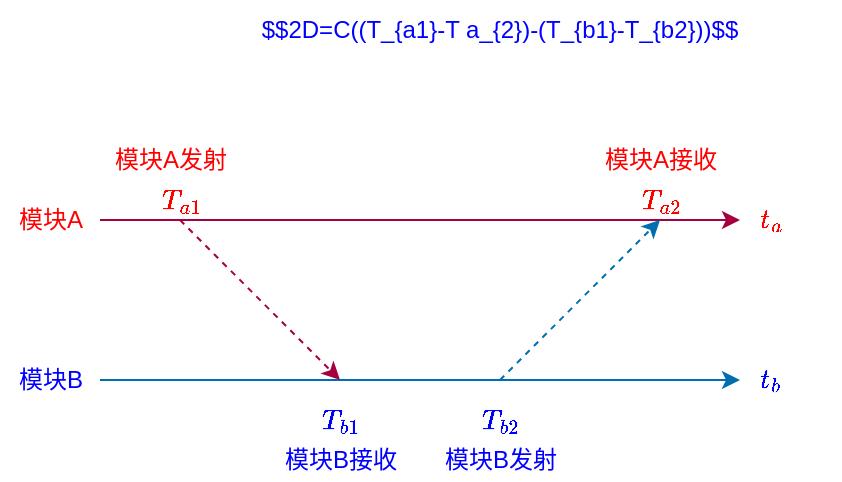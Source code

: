 <mxfile version="16.2.7" type="github">
  <diagram id="OW3oodiwdegHOIOCv6Dr" name="Page-1">
    <mxGraphModel dx="630" dy="362" grid="1" gridSize="10" guides="1" tooltips="1" connect="1" arrows="1" fold="1" page="1" pageScale="1" pageWidth="827" pageHeight="1169" math="1" shadow="0">
      <root>
        <mxCell id="0" />
        <mxCell id="1" parent="0" />
        <mxCell id="OlnVC5k6Rq6hU-Ws5wtK-50" value="" style="group" vertex="1" connectable="0" parent="1">
          <mxGeometry x="130" y="110" width="420" height="170" as="geometry" />
        </mxCell>
        <mxCell id="OlnVC5k6Rq6hU-Ws5wtK-1" value="" style="endArrow=classic;html=1;rounded=0;fillColor=#d80073;strokeColor=#A50040;" edge="1" parent="OlnVC5k6Rq6hU-Ws5wtK-50">
          <mxGeometry width="50" height="50" relative="1" as="geometry">
            <mxPoint x="50" y="40" as="sourcePoint" />
            <mxPoint x="370" y="40" as="targetPoint" />
          </mxGeometry>
        </mxCell>
        <mxCell id="OlnVC5k6Rq6hU-Ws5wtK-2" value="" style="endArrow=classic;html=1;rounded=0;fillColor=#1ba1e2;strokeColor=#006EAF;" edge="1" parent="OlnVC5k6Rq6hU-Ws5wtK-50">
          <mxGeometry width="50" height="50" relative="1" as="geometry">
            <mxPoint x="50" y="120" as="sourcePoint" />
            <mxPoint x="370" y="120" as="targetPoint" />
          </mxGeometry>
        </mxCell>
        <mxCell id="OlnVC5k6Rq6hU-Ws5wtK-3" value="" style="endArrow=classic;html=1;rounded=0;fillColor=#d80073;strokeColor=#A50040;dashed=1;" edge="1" parent="OlnVC5k6Rq6hU-Ws5wtK-50">
          <mxGeometry width="50" height="50" relative="1" as="geometry">
            <mxPoint x="90" y="40" as="sourcePoint" />
            <mxPoint x="170" y="120" as="targetPoint" />
          </mxGeometry>
        </mxCell>
        <mxCell id="OlnVC5k6Rq6hU-Ws5wtK-6" value="" style="endArrow=classic;html=1;rounded=0;fillColor=#1ba1e2;strokeColor=#006EAF;dashed=1;" edge="1" parent="OlnVC5k6Rq6hU-Ws5wtK-50">
          <mxGeometry width="50" height="50" relative="1" as="geometry">
            <mxPoint x="250" y="120" as="sourcePoint" />
            <mxPoint x="330" y="40" as="targetPoint" />
          </mxGeometry>
        </mxCell>
        <mxCell id="OlnVC5k6Rq6hU-Ws5wtK-8" value="&lt;span&gt;$$T_{a1}$$&lt;/span&gt;" style="text;html=1;align=center;verticalAlign=middle;resizable=0;points=[];autosize=1;fontColor=#FF0000;" vertex="1" parent="OlnVC5k6Rq6hU-Ws5wtK-50">
          <mxGeometry x="50" y="20" width="80" height="20" as="geometry" />
        </mxCell>
        <mxCell id="OlnVC5k6Rq6hU-Ws5wtK-11" value="&lt;span&gt;$$T_{a2}$$&lt;/span&gt;" style="text;html=1;align=center;verticalAlign=middle;resizable=0;points=[];autosize=1;strokeColor=none;fillColor=none;fontColor=#FF0000;" vertex="1" parent="OlnVC5k6Rq6hU-Ws5wtK-50">
          <mxGeometry x="290" y="20" width="80" height="20" as="geometry" />
        </mxCell>
        <mxCell id="OlnVC5k6Rq6hU-Ws5wtK-12" value="&lt;span&gt;$$T_{b1}$$&lt;/span&gt;" style="text;html=1;align=center;verticalAlign=middle;resizable=0;points=[];autosize=1;strokeColor=none;fillColor=none;fontColor=#0000FF;" vertex="1" parent="OlnVC5k6Rq6hU-Ws5wtK-50">
          <mxGeometry x="130" y="130" width="80" height="20" as="geometry" />
        </mxCell>
        <mxCell id="OlnVC5k6Rq6hU-Ws5wtK-13" value="&lt;span&gt;$$T_{b2}$$&lt;/span&gt;" style="text;html=1;align=center;verticalAlign=middle;resizable=0;points=[];autosize=1;strokeColor=none;fillColor=none;fontColor=#0000FF;" vertex="1" parent="OlnVC5k6Rq6hU-Ws5wtK-50">
          <mxGeometry x="210" y="130" width="80" height="20" as="geometry" />
        </mxCell>
        <mxCell id="OlnVC5k6Rq6hU-Ws5wtK-14" value="&lt;span&gt;$$t_{a}$$&lt;/span&gt;" style="text;html=1;align=center;verticalAlign=middle;resizable=0;points=[];autosize=1;fontColor=#FF0000;" vertex="1" parent="OlnVC5k6Rq6hU-Ws5wtK-50">
          <mxGeometry x="350" y="30" width="70" height="20" as="geometry" />
        </mxCell>
        <mxCell id="OlnVC5k6Rq6hU-Ws5wtK-15" value="&lt;span&gt;$$t_{b}$$&lt;/span&gt;" style="text;html=1;align=center;verticalAlign=middle;resizable=0;points=[];autosize=1;strokeColor=none;fillColor=none;fontColor=#0000FF;" vertex="1" parent="OlnVC5k6Rq6hU-Ws5wtK-50">
          <mxGeometry x="350" y="110" width="70" height="20" as="geometry" />
        </mxCell>
        <mxCell id="OlnVC5k6Rq6hU-Ws5wtK-16" value="模块A" style="text;html=1;align=center;verticalAlign=middle;resizable=0;points=[];autosize=1;fontColor=#FF0000;" vertex="1" parent="OlnVC5k6Rq6hU-Ws5wtK-50">
          <mxGeometry y="30" width="50" height="20" as="geometry" />
        </mxCell>
        <mxCell id="OlnVC5k6Rq6hU-Ws5wtK-17" value="模块B" style="text;html=1;align=center;verticalAlign=middle;resizable=0;points=[];autosize=1;fontColor=#0000FF;" vertex="1" parent="OlnVC5k6Rq6hU-Ws5wtK-50">
          <mxGeometry y="110" width="50" height="20" as="geometry" />
        </mxCell>
        <mxCell id="OlnVC5k6Rq6hU-Ws5wtK-46" value="模块A发射" style="text;html=1;align=center;verticalAlign=middle;resizable=0;points=[];autosize=1;fontColor=#FF0000;" vertex="1" parent="OlnVC5k6Rq6hU-Ws5wtK-50">
          <mxGeometry x="50" width="70" height="20" as="geometry" />
        </mxCell>
        <mxCell id="OlnVC5k6Rq6hU-Ws5wtK-47" value="模块A接收" style="text;html=1;align=center;verticalAlign=middle;resizable=0;points=[];autosize=1;fontColor=#FF0000;" vertex="1" parent="OlnVC5k6Rq6hU-Ws5wtK-50">
          <mxGeometry x="295" width="70" height="20" as="geometry" />
        </mxCell>
        <mxCell id="OlnVC5k6Rq6hU-Ws5wtK-48" value="模块B接收" style="text;html=1;align=center;verticalAlign=middle;resizable=0;points=[];autosize=1;fontColor=#0000FF;" vertex="1" parent="OlnVC5k6Rq6hU-Ws5wtK-50">
          <mxGeometry x="135" y="150" width="70" height="20" as="geometry" />
        </mxCell>
        <mxCell id="OlnVC5k6Rq6hU-Ws5wtK-49" value="模块B发射" style="text;html=1;align=center;verticalAlign=middle;resizable=0;points=[];autosize=1;fontColor=#0000FF;" vertex="1" parent="OlnVC5k6Rq6hU-Ws5wtK-50">
          <mxGeometry x="215" y="150" width="70" height="20" as="geometry" />
        </mxCell>
        <mxCell id="OlnVC5k6Rq6hU-Ws5wtK-51" value="&lt;div&gt;$$2D=&lt;span&gt;C((T_{a1}-T a_{2})-(T_{b1}-T_{b2}))&lt;/span&gt;&lt;span&gt;$$&lt;/span&gt;&lt;/div&gt;" style="text;html=1;strokeColor=none;fillColor=none;align=center;verticalAlign=middle;whiteSpace=wrap;rounded=0;fontColor=#0000FF;rotation=0;" vertex="1" parent="1">
          <mxGeometry x="220" y="40" width="320" height="30" as="geometry" />
        </mxCell>
        <mxCell id="OlnVC5k6Rq6hU-Ws5wtK-53" style="edgeStyle=none;rounded=0;orthogonalLoop=1;jettySize=auto;html=1;exitX=1;exitY=0.5;exitDx=0;exitDy=0;dashed=1;fontColor=#0000FF;startArrow=none;startFill=0;" edge="1" parent="1">
          <mxGeometry relative="1" as="geometry">
            <mxPoint x="500" y="85" as="sourcePoint" />
            <mxPoint x="500" y="85" as="targetPoint" />
          </mxGeometry>
        </mxCell>
      </root>
    </mxGraphModel>
  </diagram>
</mxfile>
